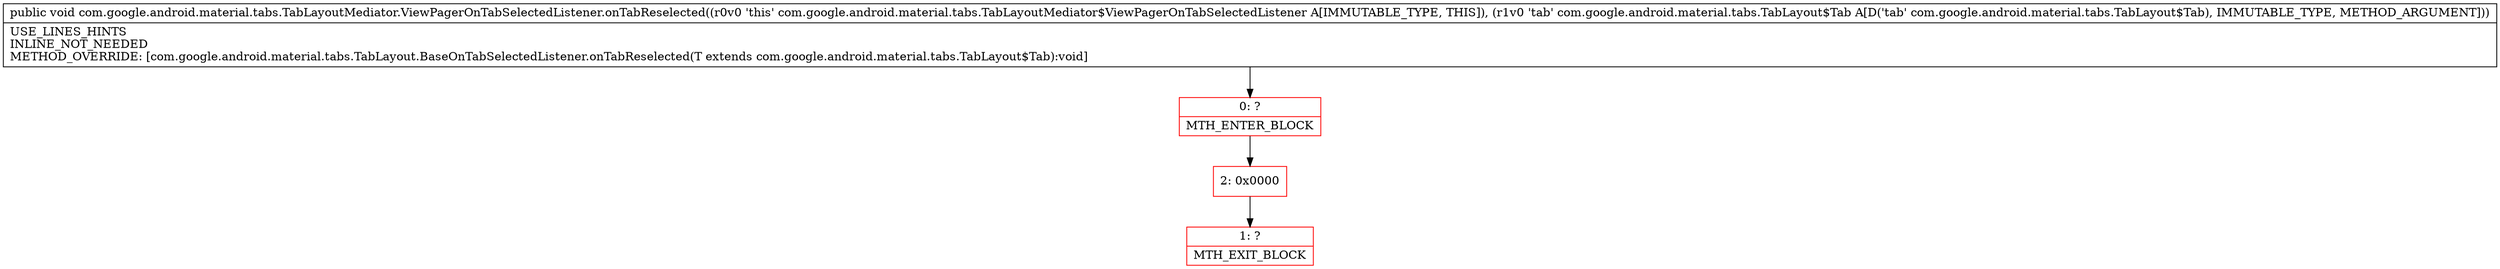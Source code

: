 digraph "CFG forcom.google.android.material.tabs.TabLayoutMediator.ViewPagerOnTabSelectedListener.onTabReselected(Lcom\/google\/android\/material\/tabs\/TabLayout$Tab;)V" {
subgraph cluster_Region_2019760088 {
label = "R(0)";
node [shape=record,color=blue];
}
Node_0 [shape=record,color=red,label="{0\:\ ?|MTH_ENTER_BLOCK\l}"];
Node_2 [shape=record,color=red,label="{2\:\ 0x0000}"];
Node_1 [shape=record,color=red,label="{1\:\ ?|MTH_EXIT_BLOCK\l}"];
MethodNode[shape=record,label="{public void com.google.android.material.tabs.TabLayoutMediator.ViewPagerOnTabSelectedListener.onTabReselected((r0v0 'this' com.google.android.material.tabs.TabLayoutMediator$ViewPagerOnTabSelectedListener A[IMMUTABLE_TYPE, THIS]), (r1v0 'tab' com.google.android.material.tabs.TabLayout$Tab A[D('tab' com.google.android.material.tabs.TabLayout$Tab), IMMUTABLE_TYPE, METHOD_ARGUMENT]))  | USE_LINES_HINTS\lINLINE_NOT_NEEDED\lMETHOD_OVERRIDE: [com.google.android.material.tabs.TabLayout.BaseOnTabSelectedListener.onTabReselected(T extends com.google.android.material.tabs.TabLayout$Tab):void]\l}"];
MethodNode -> Node_0;Node_0 -> Node_2;
Node_2 -> Node_1;
}

